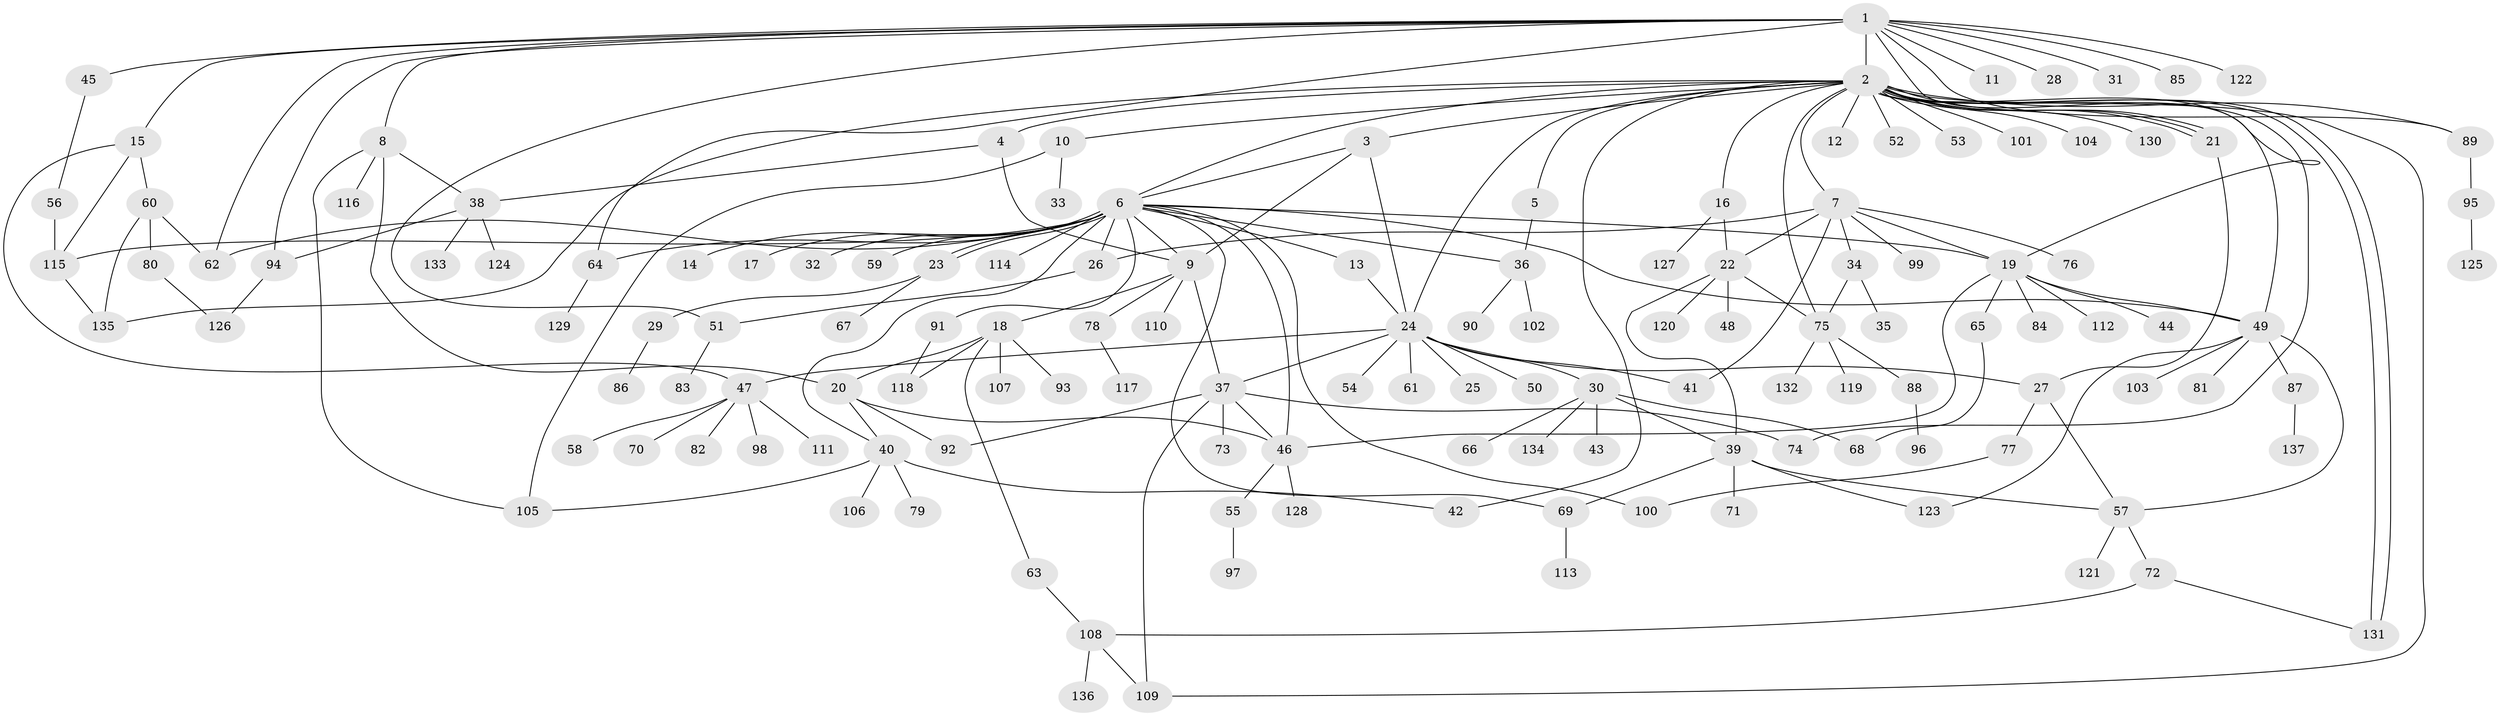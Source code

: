 // coarse degree distribution, {15: 0.012195121951219513, 24: 0.012195121951219513, 4: 0.0975609756097561, 5: 0.06097560975609756, 2: 0.2073170731707317, 23: 0.012195121951219513, 7: 0.012195121951219513, 6: 0.06097560975609756, 3: 0.036585365853658534, 1: 0.4634146341463415, 8: 0.012195121951219513, 21: 0.012195121951219513}
// Generated by graph-tools (version 1.1) at 2025/18/03/04/25 18:18:26]
// undirected, 137 vertices, 192 edges
graph export_dot {
graph [start="1"]
  node [color=gray90,style=filled];
  1;
  2;
  3;
  4;
  5;
  6;
  7;
  8;
  9;
  10;
  11;
  12;
  13;
  14;
  15;
  16;
  17;
  18;
  19;
  20;
  21;
  22;
  23;
  24;
  25;
  26;
  27;
  28;
  29;
  30;
  31;
  32;
  33;
  34;
  35;
  36;
  37;
  38;
  39;
  40;
  41;
  42;
  43;
  44;
  45;
  46;
  47;
  48;
  49;
  50;
  51;
  52;
  53;
  54;
  55;
  56;
  57;
  58;
  59;
  60;
  61;
  62;
  63;
  64;
  65;
  66;
  67;
  68;
  69;
  70;
  71;
  72;
  73;
  74;
  75;
  76;
  77;
  78;
  79;
  80;
  81;
  82;
  83;
  84;
  85;
  86;
  87;
  88;
  89;
  90;
  91;
  92;
  93;
  94;
  95;
  96;
  97;
  98;
  99;
  100;
  101;
  102;
  103;
  104;
  105;
  106;
  107;
  108;
  109;
  110;
  111;
  112;
  113;
  114;
  115;
  116;
  117;
  118;
  119;
  120;
  121;
  122;
  123;
  124;
  125;
  126;
  127;
  128;
  129;
  130;
  131;
  132;
  133;
  134;
  135;
  136;
  137;
  1 -- 2;
  1 -- 8;
  1 -- 11;
  1 -- 15;
  1 -- 19;
  1 -- 28;
  1 -- 31;
  1 -- 45;
  1 -- 51;
  1 -- 62;
  1 -- 64;
  1 -- 85;
  1 -- 89;
  1 -- 94;
  1 -- 122;
  2 -- 3;
  2 -- 4;
  2 -- 5;
  2 -- 6;
  2 -- 7;
  2 -- 10;
  2 -- 12;
  2 -- 16;
  2 -- 21;
  2 -- 21;
  2 -- 21;
  2 -- 24;
  2 -- 42;
  2 -- 49;
  2 -- 52;
  2 -- 53;
  2 -- 74;
  2 -- 75;
  2 -- 89;
  2 -- 101;
  2 -- 104;
  2 -- 109;
  2 -- 130;
  2 -- 131;
  2 -- 131;
  2 -- 135;
  3 -- 6;
  3 -- 9;
  3 -- 24;
  4 -- 9;
  4 -- 38;
  5 -- 36;
  6 -- 9;
  6 -- 13;
  6 -- 14;
  6 -- 17;
  6 -- 19;
  6 -- 23;
  6 -- 23;
  6 -- 26;
  6 -- 32;
  6 -- 36;
  6 -- 40;
  6 -- 46;
  6 -- 49;
  6 -- 59;
  6 -- 62;
  6 -- 64;
  6 -- 69;
  6 -- 91;
  6 -- 100;
  6 -- 114;
  6 -- 115;
  7 -- 19;
  7 -- 22;
  7 -- 26;
  7 -- 34;
  7 -- 41;
  7 -- 76;
  7 -- 99;
  8 -- 20;
  8 -- 38;
  8 -- 105;
  8 -- 116;
  9 -- 18;
  9 -- 37;
  9 -- 78;
  9 -- 110;
  10 -- 33;
  10 -- 105;
  13 -- 24;
  15 -- 47;
  15 -- 60;
  15 -- 115;
  16 -- 22;
  16 -- 127;
  18 -- 20;
  18 -- 63;
  18 -- 93;
  18 -- 107;
  18 -- 118;
  19 -- 44;
  19 -- 46;
  19 -- 49;
  19 -- 65;
  19 -- 84;
  19 -- 112;
  20 -- 40;
  20 -- 46;
  20 -- 92;
  21 -- 27;
  22 -- 39;
  22 -- 48;
  22 -- 75;
  22 -- 120;
  23 -- 29;
  23 -- 67;
  24 -- 25;
  24 -- 27;
  24 -- 30;
  24 -- 37;
  24 -- 41;
  24 -- 47;
  24 -- 50;
  24 -- 54;
  24 -- 61;
  26 -- 51;
  27 -- 57;
  27 -- 77;
  29 -- 86;
  30 -- 39;
  30 -- 43;
  30 -- 66;
  30 -- 68;
  30 -- 134;
  34 -- 35;
  34 -- 75;
  36 -- 90;
  36 -- 102;
  37 -- 46;
  37 -- 73;
  37 -- 74;
  37 -- 92;
  37 -- 109;
  38 -- 94;
  38 -- 124;
  38 -- 133;
  39 -- 57;
  39 -- 69;
  39 -- 71;
  39 -- 123;
  40 -- 42;
  40 -- 79;
  40 -- 105;
  40 -- 106;
  45 -- 56;
  46 -- 55;
  46 -- 128;
  47 -- 58;
  47 -- 70;
  47 -- 82;
  47 -- 98;
  47 -- 111;
  49 -- 57;
  49 -- 81;
  49 -- 87;
  49 -- 103;
  49 -- 123;
  51 -- 83;
  55 -- 97;
  56 -- 115;
  57 -- 72;
  57 -- 121;
  60 -- 62;
  60 -- 80;
  60 -- 135;
  63 -- 108;
  64 -- 129;
  65 -- 68;
  69 -- 113;
  72 -- 108;
  72 -- 131;
  75 -- 88;
  75 -- 119;
  75 -- 132;
  77 -- 100;
  78 -- 117;
  80 -- 126;
  87 -- 137;
  88 -- 96;
  89 -- 95;
  91 -- 118;
  94 -- 126;
  95 -- 125;
  108 -- 109;
  108 -- 136;
  115 -- 135;
}

